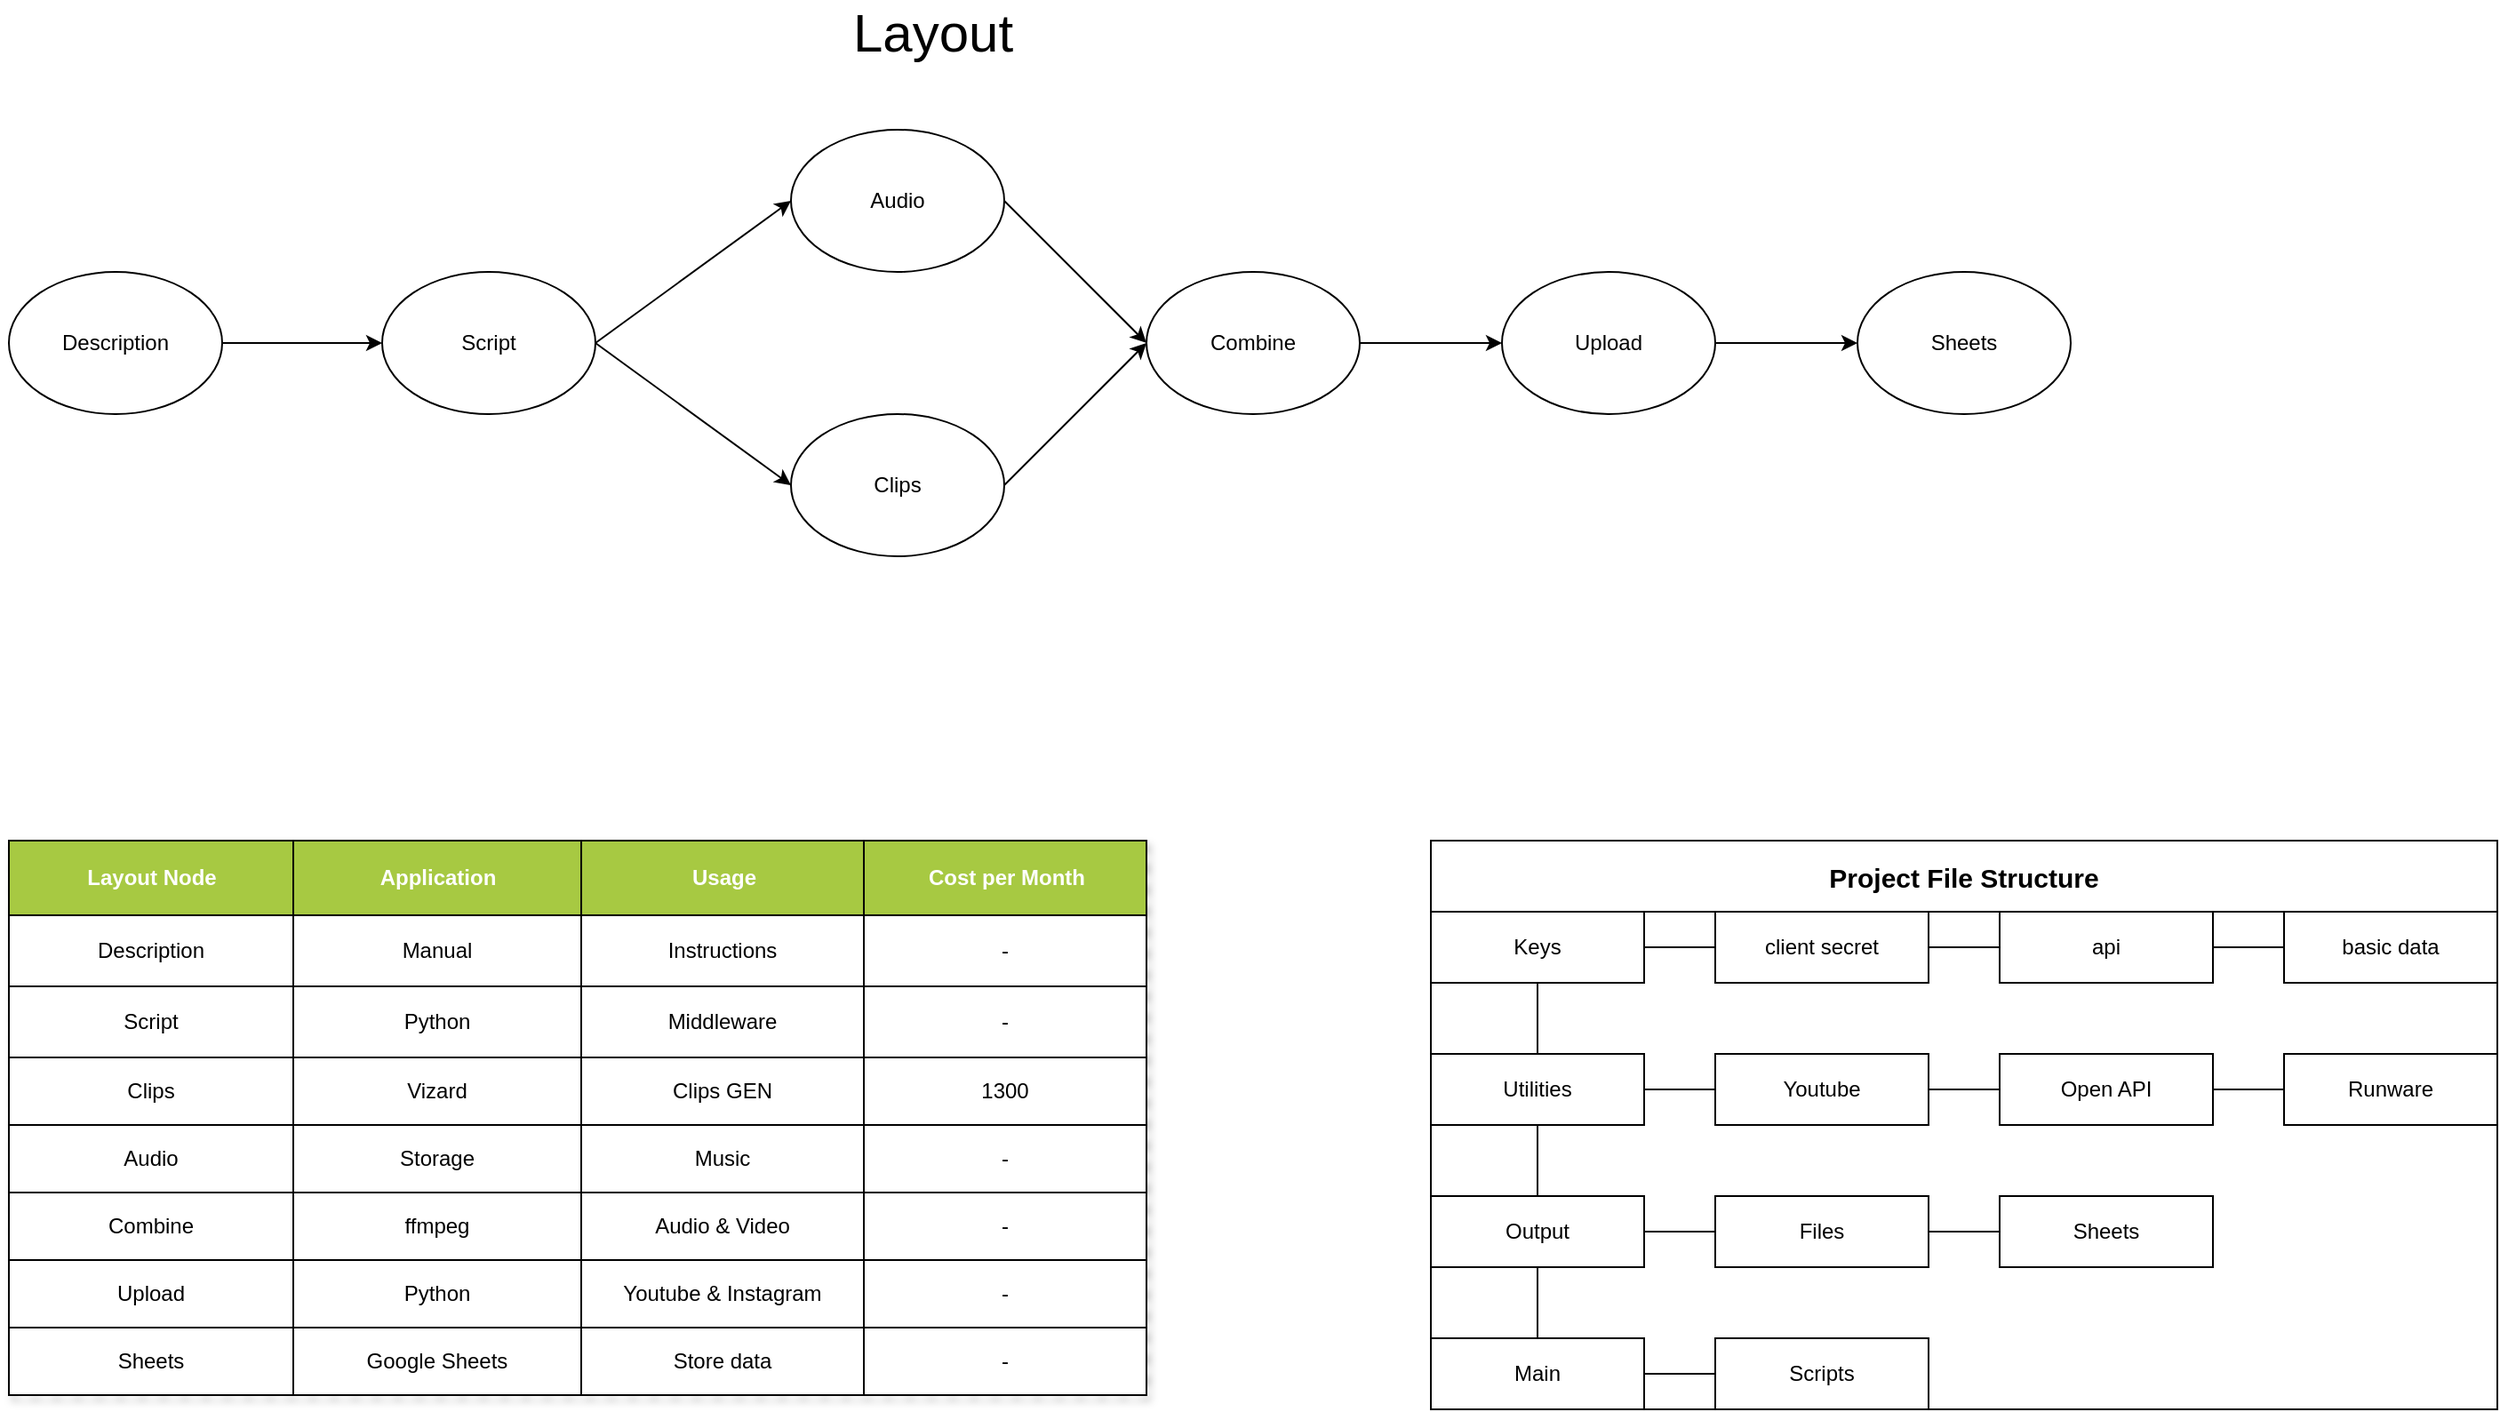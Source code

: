 <mxfile>
    <diagram id="mcu_JlfxQy7UYC2lfnmU" name="Page-1">
        <mxGraphModel dx="2381" dy="1010" grid="1" gridSize="10" guides="1" tooltips="1" connect="1" arrows="1" fold="1" page="1" pageScale="1" pageWidth="850" pageHeight="1100" math="0" shadow="0">
            <root>
                <mxCell id="0"/>
                <mxCell id="1" parent="0"/>
                <mxCell id="64" value="Project File Structure" style="swimlane;startSize=40;horizontal=1;containerType=tree;fontSize=15;movable=1;resizable=1;rotatable=1;deletable=1;editable=1;locked=0;connectable=1;" parent="1" vertex="1">
                    <mxGeometry y="640" width="600" height="320" as="geometry">
                        <mxRectangle x="200" y="40" width="150" height="40" as="alternateBounds"/>
                    </mxGeometry>
                </mxCell>
                <mxCell id="66" value="Keys" style="whiteSpace=wrap;html=1;treeFolding=1;treeMoving=1;newEdgeStyle={&quot;edgeStyle&quot;:&quot;elbowEdgeStyle&quot;,&quot;startArrow&quot;:&quot;none&quot;,&quot;endArrow&quot;:&quot;none&quot;};movable=1;resizable=1;rotatable=1;deletable=1;editable=1;locked=0;connectable=1;" parent="64" vertex="1">
                    <mxGeometry y="40" width="120" height="40" as="geometry"/>
                </mxCell>
                <mxCell id="75" value="" style="edgeStyle=elbowEdgeStyle;html=1;elbow=vertical;startArrow=none;endArrow=none;movable=1;resizable=1;rotatable=1;deletable=1;editable=1;locked=0;connectable=1;" parent="64" edge="1">
                    <mxGeometry relative="1" as="geometry">
                        <mxPoint x="60" y="80" as="sourcePoint"/>
                        <mxPoint x="60" y="120" as="targetPoint"/>
                    </mxGeometry>
                </mxCell>
                <mxCell id="76" value="Utilities" style="whiteSpace=wrap;html=1;treeFolding=1;treeMoving=1;newEdgeStyle={&quot;edgeStyle&quot;:&quot;elbowEdgeStyle&quot;,&quot;startArrow&quot;:&quot;none&quot;,&quot;endArrow&quot;:&quot;none&quot;};movable=1;resizable=1;rotatable=1;deletable=1;editable=1;locked=0;connectable=1;" parent="64" vertex="1">
                    <mxGeometry y="120" width="120" height="40" as="geometry"/>
                </mxCell>
                <mxCell id="77" value="" style="edgeStyle=elbowEdgeStyle;html=1;elbow=vertical;startArrow=none;endArrow=none;movable=1;resizable=1;rotatable=1;deletable=1;editable=1;locked=0;connectable=1;" parent="64" edge="1">
                    <mxGeometry relative="1" as="geometry">
                        <mxPoint x="60" y="160" as="sourcePoint"/>
                        <mxPoint x="60" y="200" as="targetPoint"/>
                    </mxGeometry>
                </mxCell>
                <mxCell id="78" value="Output" style="whiteSpace=wrap;html=1;treeFolding=1;treeMoving=1;newEdgeStyle={&quot;edgeStyle&quot;:&quot;elbowEdgeStyle&quot;,&quot;startArrow&quot;:&quot;none&quot;,&quot;endArrow&quot;:&quot;none&quot;};movable=1;resizable=1;rotatable=1;deletable=1;editable=1;locked=0;connectable=1;" parent="64" vertex="1">
                    <mxGeometry y="200" width="120" height="40" as="geometry"/>
                </mxCell>
                <mxCell id="79" value="" style="edgeStyle=elbowEdgeStyle;html=1;elbow=vertical;startArrow=none;endArrow=none;movable=1;resizable=1;rotatable=1;deletable=1;editable=1;locked=0;connectable=1;" parent="64" edge="1">
                    <mxGeometry relative="1" as="geometry">
                        <mxPoint x="60" y="240" as="sourcePoint"/>
                        <mxPoint x="60" y="280" as="targetPoint"/>
                    </mxGeometry>
                </mxCell>
                <mxCell id="80" value="Main" style="whiteSpace=wrap;html=1;treeFolding=1;treeMoving=1;newEdgeStyle={&quot;edgeStyle&quot;:&quot;elbowEdgeStyle&quot;,&quot;startArrow&quot;:&quot;none&quot;,&quot;endArrow&quot;:&quot;none&quot;};movable=1;resizable=1;rotatable=1;deletable=1;editable=1;locked=0;connectable=1;" parent="64" vertex="1">
                    <mxGeometry y="280" width="120" height="40" as="geometry"/>
                </mxCell>
                <mxCell id="81" value="" style="edgeStyle=elbowEdgeStyle;html=1;elbow=horizontal;startArrow=none;endArrow=none;movable=1;resizable=1;rotatable=1;deletable=1;editable=1;locked=0;connectable=1;" parent="64" edge="1">
                    <mxGeometry relative="1" as="geometry">
                        <mxPoint x="120" y="60" as="sourcePoint"/>
                        <mxPoint x="160" y="60" as="targetPoint"/>
                    </mxGeometry>
                </mxCell>
                <mxCell id="82" value="client secret" style="whiteSpace=wrap;html=1;treeFolding=1;treeMoving=1;newEdgeStyle={&quot;edgeStyle&quot;:&quot;elbowEdgeStyle&quot;,&quot;startArrow&quot;:&quot;none&quot;,&quot;endArrow&quot;:&quot;none&quot;};movable=1;resizable=1;rotatable=1;deletable=1;editable=1;locked=0;connectable=1;" parent="64" vertex="1">
                    <mxGeometry x="160" y="40" width="120" height="40" as="geometry"/>
                </mxCell>
                <mxCell id="83" value="" style="edgeStyle=elbowEdgeStyle;html=1;elbow=horizontal;startArrow=none;endArrow=none;movable=1;resizable=1;rotatable=1;deletable=1;editable=1;locked=0;connectable=1;" parent="64" edge="1">
                    <mxGeometry relative="1" as="geometry">
                        <mxPoint x="280" y="60" as="sourcePoint"/>
                        <mxPoint x="320" y="60" as="targetPoint"/>
                    </mxGeometry>
                </mxCell>
                <mxCell id="84" value="api" style="whiteSpace=wrap;html=1;treeFolding=1;treeMoving=1;newEdgeStyle={&quot;edgeStyle&quot;:&quot;elbowEdgeStyle&quot;,&quot;startArrow&quot;:&quot;none&quot;,&quot;endArrow&quot;:&quot;none&quot;};movable=1;resizable=1;rotatable=1;deletable=1;editable=1;locked=0;connectable=1;" parent="64" vertex="1">
                    <mxGeometry x="320" y="40" width="120" height="40" as="geometry"/>
                </mxCell>
                <mxCell id="85" value="" style="edgeStyle=elbowEdgeStyle;html=1;elbow=horizontal;startArrow=none;endArrow=none;movable=1;resizable=1;rotatable=1;deletable=1;editable=1;locked=0;connectable=1;" parent="64" edge="1">
                    <mxGeometry relative="1" as="geometry">
                        <mxPoint x="440" y="60" as="sourcePoint"/>
                        <mxPoint x="480" y="60" as="targetPoint"/>
                    </mxGeometry>
                </mxCell>
                <mxCell id="86" value="basic data" style="whiteSpace=wrap;html=1;treeFolding=1;treeMoving=1;newEdgeStyle={&quot;edgeStyle&quot;:&quot;elbowEdgeStyle&quot;,&quot;startArrow&quot;:&quot;none&quot;,&quot;endArrow&quot;:&quot;none&quot;};movable=1;resizable=1;rotatable=1;deletable=1;editable=1;locked=0;connectable=1;" parent="64" vertex="1">
                    <mxGeometry x="480" y="40" width="120" height="40" as="geometry"/>
                </mxCell>
                <mxCell id="90" value="" style="edgeStyle=elbowEdgeStyle;html=1;elbow=vertical;startArrow=none;endArrow=none;exitX=1;exitY=0.5;exitDx=0;exitDy=0;movable=1;resizable=1;rotatable=1;deletable=1;editable=1;locked=0;connectable=1;" parent="64" target="91" edge="1">
                    <mxGeometry relative="1" as="geometry">
                        <mxPoint x="120" y="140" as="sourcePoint"/>
                    </mxGeometry>
                </mxCell>
                <mxCell id="91" value="Youtube" style="whiteSpace=wrap;html=1;treeFolding=1;treeMoving=1;newEdgeStyle={&quot;edgeStyle&quot;:&quot;elbowEdgeStyle&quot;,&quot;startArrow&quot;:&quot;none&quot;,&quot;endArrow&quot;:&quot;none&quot;};movable=1;resizable=1;rotatable=1;deletable=1;editable=1;locked=0;connectable=1;" parent="64" vertex="1">
                    <mxGeometry x="160" y="120" width="120" height="40" as="geometry"/>
                </mxCell>
                <mxCell id="92" value="" style="edgeStyle=elbowEdgeStyle;html=1;elbow=vertical;startArrow=none;endArrow=none;exitX=1;exitY=0.5;exitDx=0;exitDy=0;movable=1;resizable=1;rotatable=1;deletable=1;editable=1;locked=0;connectable=1;" parent="64" source="91" target="93" edge="1">
                    <mxGeometry relative="1" as="geometry">
                        <mxPoint x="360" y="340" as="sourcePoint"/>
                    </mxGeometry>
                </mxCell>
                <mxCell id="93" value="Open API" style="whiteSpace=wrap;html=1;treeFolding=1;treeMoving=1;newEdgeStyle={&quot;edgeStyle&quot;:&quot;elbowEdgeStyle&quot;,&quot;startArrow&quot;:&quot;none&quot;,&quot;endArrow&quot;:&quot;none&quot;};movable=1;resizable=1;rotatable=1;deletable=1;editable=1;locked=0;connectable=1;" parent="64" vertex="1">
                    <mxGeometry x="320" y="120" width="120" height="40" as="geometry"/>
                </mxCell>
                <mxCell id="94" value="" style="edgeStyle=elbowEdgeStyle;html=1;elbow=vertical;startArrow=none;endArrow=none;exitX=1;exitY=0.5;exitDx=0;exitDy=0;movable=1;resizable=1;rotatable=1;deletable=1;editable=1;locked=0;connectable=1;" parent="64" source="93" edge="1">
                    <mxGeometry relative="1" as="geometry">
                        <mxPoint x="520" y="340" as="sourcePoint"/>
                        <mxPoint x="480" y="139.857" as="targetPoint"/>
                    </mxGeometry>
                </mxCell>
                <mxCell id="95" value="Runware" style="whiteSpace=wrap;html=1;treeFolding=1;treeMoving=1;newEdgeStyle={&quot;edgeStyle&quot;:&quot;elbowEdgeStyle&quot;,&quot;startArrow&quot;:&quot;none&quot;,&quot;endArrow&quot;:&quot;none&quot;};movable=1;resizable=1;rotatable=1;deletable=1;editable=1;locked=0;connectable=1;" parent="64" vertex="1">
                    <mxGeometry x="480" y="120" width="120" height="40" as="geometry"/>
                </mxCell>
                <mxCell id="96" value="" style="edgeStyle=elbowEdgeStyle;html=1;elbow=vertical;startArrow=none;endArrow=none;exitX=1;exitY=0.5;exitDx=0;exitDy=0;movable=1;resizable=1;rotatable=1;deletable=1;editable=1;locked=0;connectable=1;" parent="64" target="97" edge="1">
                    <mxGeometry relative="1" as="geometry">
                        <mxPoint x="120" y="220" as="sourcePoint"/>
                    </mxGeometry>
                </mxCell>
                <mxCell id="97" value="Files" style="whiteSpace=wrap;html=1;treeFolding=1;treeMoving=1;newEdgeStyle={&quot;edgeStyle&quot;:&quot;elbowEdgeStyle&quot;,&quot;startArrow&quot;:&quot;none&quot;,&quot;endArrow&quot;:&quot;none&quot;};movable=1;resizable=1;rotatable=1;deletable=1;editable=1;locked=0;connectable=1;" parent="64" vertex="1">
                    <mxGeometry x="160" y="200" width="120" height="40" as="geometry"/>
                </mxCell>
                <mxCell id="98" value="" style="edgeStyle=elbowEdgeStyle;html=1;elbow=vertical;startArrow=none;endArrow=none;exitX=1;exitY=0.5;exitDx=0;exitDy=0;movable=1;resizable=1;rotatable=1;deletable=1;editable=1;locked=0;connectable=1;" parent="64" source="97" target="99" edge="1">
                    <mxGeometry relative="1" as="geometry">
                        <mxPoint x="360" y="420" as="sourcePoint"/>
                    </mxGeometry>
                </mxCell>
                <mxCell id="99" value="Sheets" style="whiteSpace=wrap;html=1;treeFolding=1;treeMoving=1;newEdgeStyle={&quot;edgeStyle&quot;:&quot;elbowEdgeStyle&quot;,&quot;startArrow&quot;:&quot;none&quot;,&quot;endArrow&quot;:&quot;none&quot;};movable=1;resizable=1;rotatable=1;deletable=1;editable=1;locked=0;connectable=1;" parent="64" vertex="1">
                    <mxGeometry x="320" y="200" width="120" height="40" as="geometry"/>
                </mxCell>
                <mxCell id="102" value="" style="edgeStyle=elbowEdgeStyle;html=1;elbow=vertical;startArrow=none;endArrow=none;exitX=1;exitY=0.5;exitDx=0;exitDy=0;movable=1;resizable=1;rotatable=1;deletable=1;editable=1;locked=0;connectable=1;" parent="64" target="103" edge="1">
                    <mxGeometry relative="1" as="geometry">
                        <mxPoint x="120" y="300" as="sourcePoint"/>
                    </mxGeometry>
                </mxCell>
                <mxCell id="103" value="Scripts" style="whiteSpace=wrap;html=1;treeFolding=1;treeMoving=1;newEdgeStyle={&quot;edgeStyle&quot;:&quot;elbowEdgeStyle&quot;,&quot;startArrow&quot;:&quot;none&quot;,&quot;endArrow&quot;:&quot;none&quot;};movable=1;resizable=1;rotatable=1;deletable=1;editable=1;locked=0;connectable=1;" parent="64" vertex="1">
                    <mxGeometry x="160" y="280" width="120" height="40" as="geometry"/>
                </mxCell>
                <mxCell id="144" value="Assets" style="childLayout=tableLayout;recursiveResize=0;shadow=1;fillStyle=dots;" parent="1" vertex="1">
                    <mxGeometry x="-800" y="640" width="640" height="312" as="geometry"/>
                </mxCell>
                <mxCell id="145" style="shape=tableRow;horizontal=0;startSize=0;swimlaneHead=0;swimlaneBody=0;top=0;left=0;bottom=0;right=0;dropTarget=0;collapsible=0;recursiveResize=0;expand=0;fontStyle=0;strokeColor=inherit;fillColor=#ffffff;" parent="144" vertex="1">
                    <mxGeometry width="640" height="42" as="geometry"/>
                </mxCell>
                <mxCell id="146" value="Layout Node" style="connectable=0;recursiveResize=0;strokeColor=inherit;fillColor=#A7C942;align=center;fontStyle=1;fontColor=#FFFFFF;html=1;" parent="145" vertex="1">
                    <mxGeometry width="160" height="42" as="geometry">
                        <mxRectangle width="160" height="42" as="alternateBounds"/>
                    </mxGeometry>
                </mxCell>
                <mxCell id="147" value="Application" style="connectable=0;recursiveResize=0;strokeColor=inherit;fillColor=#A7C942;align=center;fontStyle=1;fontColor=#FFFFFF;html=1;" parent="145" vertex="1">
                    <mxGeometry x="160" width="162" height="42" as="geometry">
                        <mxRectangle width="162" height="42" as="alternateBounds"/>
                    </mxGeometry>
                </mxCell>
                <mxCell id="148" value="Usage" style="connectable=0;recursiveResize=0;strokeColor=inherit;fillColor=#A7C942;align=center;fontStyle=1;fontColor=#FFFFFF;html=1;" parent="145" vertex="1">
                    <mxGeometry x="322" width="159" height="42" as="geometry">
                        <mxRectangle width="159" height="42" as="alternateBounds"/>
                    </mxGeometry>
                </mxCell>
                <mxCell id="229" value="Cost per Month" style="connectable=0;recursiveResize=0;strokeColor=inherit;fillColor=#A7C942;align=center;fontStyle=1;fontColor=#FFFFFF;html=1;" parent="145" vertex="1">
                    <mxGeometry x="481" width="159" height="42" as="geometry">
                        <mxRectangle width="159" height="42" as="alternateBounds"/>
                    </mxGeometry>
                </mxCell>
                <mxCell id="149" value="" style="shape=tableRow;horizontal=0;startSize=0;swimlaneHead=0;swimlaneBody=0;top=0;left=0;bottom=0;right=0;dropTarget=0;collapsible=0;recursiveResize=0;expand=0;fontStyle=0;strokeColor=inherit;fillColor=#ffffff;" parent="144" vertex="1">
                    <mxGeometry y="42" width="640" height="40" as="geometry"/>
                </mxCell>
                <mxCell id="150" value="Description" style="connectable=0;recursiveResize=0;strokeColor=inherit;fillColor=inherit;align=center;whiteSpace=wrap;html=1;" parent="149" vertex="1">
                    <mxGeometry width="160" height="40" as="geometry">
                        <mxRectangle width="160" height="40" as="alternateBounds"/>
                    </mxGeometry>
                </mxCell>
                <mxCell id="151" value="Manual" style="connectable=0;recursiveResize=0;strokeColor=inherit;fillColor=inherit;align=center;whiteSpace=wrap;html=1;" parent="149" vertex="1">
                    <mxGeometry x="160" width="162" height="40" as="geometry">
                        <mxRectangle width="162" height="40" as="alternateBounds"/>
                    </mxGeometry>
                </mxCell>
                <mxCell id="152" value="Instructions" style="connectable=0;recursiveResize=0;strokeColor=inherit;fillColor=inherit;align=center;whiteSpace=wrap;html=1;" parent="149" vertex="1">
                    <mxGeometry x="322" width="159" height="40" as="geometry">
                        <mxRectangle width="159" height="40" as="alternateBounds"/>
                    </mxGeometry>
                </mxCell>
                <mxCell id="230" value="-" style="connectable=0;recursiveResize=0;strokeColor=inherit;fillColor=inherit;align=center;whiteSpace=wrap;html=1;" parent="149" vertex="1">
                    <mxGeometry x="481" width="159" height="40" as="geometry">
                        <mxRectangle width="159" height="40" as="alternateBounds"/>
                    </mxGeometry>
                </mxCell>
                <mxCell id="166" value="" style="shape=tableRow;horizontal=0;startSize=0;swimlaneHead=0;swimlaneBody=0;top=0;left=0;bottom=0;right=0;dropTarget=0;collapsible=0;recursiveResize=0;expand=0;fontStyle=0;strokeColor=inherit;fillColor=#ffffff;" parent="144" vertex="1">
                    <mxGeometry y="82" width="640" height="40" as="geometry"/>
                </mxCell>
                <mxCell id="167" value="Script" style="connectable=0;recursiveResize=0;strokeColor=inherit;fillColor=inherit;align=center;whiteSpace=wrap;html=1;" parent="166" vertex="1">
                    <mxGeometry width="160" height="40" as="geometry">
                        <mxRectangle width="160" height="40" as="alternateBounds"/>
                    </mxGeometry>
                </mxCell>
                <mxCell id="168" value="Python" style="connectable=0;recursiveResize=0;strokeColor=inherit;fillColor=inherit;align=center;whiteSpace=wrap;html=1;" parent="166" vertex="1">
                    <mxGeometry x="160" width="162" height="40" as="geometry">
                        <mxRectangle width="162" height="40" as="alternateBounds"/>
                    </mxGeometry>
                </mxCell>
                <mxCell id="169" value="Middleware" style="connectable=0;recursiveResize=0;strokeColor=inherit;fillColor=inherit;align=center;whiteSpace=wrap;html=1;" parent="166" vertex="1">
                    <mxGeometry x="322" width="159" height="40" as="geometry">
                        <mxRectangle width="159" height="40" as="alternateBounds"/>
                    </mxGeometry>
                </mxCell>
                <mxCell id="231" value="-" style="connectable=0;recursiveResize=0;strokeColor=inherit;fillColor=inherit;align=center;whiteSpace=wrap;html=1;" parent="166" vertex="1">
                    <mxGeometry x="481" width="159" height="40" as="geometry">
                        <mxRectangle width="159" height="40" as="alternateBounds"/>
                    </mxGeometry>
                </mxCell>
                <mxCell id="153" value="" style="shape=tableRow;horizontal=0;startSize=0;swimlaneHead=0;swimlaneBody=0;top=0;left=0;bottom=0;right=0;dropTarget=0;collapsible=0;recursiveResize=0;expand=0;fontStyle=1;strokeColor=inherit;fillColor=#EAF2D3;" parent="144" vertex="1">
                    <mxGeometry y="122" width="640" height="38" as="geometry"/>
                </mxCell>
                <mxCell id="154" value="Clips" style="connectable=0;recursiveResize=0;whiteSpace=wrap;html=1;" parent="153" vertex="1">
                    <mxGeometry width="160" height="38" as="geometry">
                        <mxRectangle width="160" height="38" as="alternateBounds"/>
                    </mxGeometry>
                </mxCell>
                <mxCell id="155" value="Vizard" style="connectable=0;recursiveResize=0;whiteSpace=wrap;html=1;" parent="153" vertex="1">
                    <mxGeometry x="160" width="162" height="38" as="geometry">
                        <mxRectangle width="162" height="38" as="alternateBounds"/>
                    </mxGeometry>
                </mxCell>
                <mxCell id="156" value="Clips GEN" style="connectable=0;recursiveResize=0;whiteSpace=wrap;html=1;" parent="153" vertex="1">
                    <mxGeometry x="322" width="159" height="38" as="geometry">
                        <mxRectangle width="159" height="38" as="alternateBounds"/>
                    </mxGeometry>
                </mxCell>
                <mxCell id="232" value="1300" style="connectable=0;recursiveResize=0;whiteSpace=wrap;html=1;" parent="153" vertex="1">
                    <mxGeometry x="481" width="159" height="38" as="geometry">
                        <mxRectangle width="159" height="38" as="alternateBounds"/>
                    </mxGeometry>
                </mxCell>
                <mxCell id="161" value="" style="shape=tableRow;horizontal=0;startSize=0;swimlaneHead=0;swimlaneBody=0;top=0;left=0;bottom=0;right=0;dropTarget=0;collapsible=0;recursiveResize=0;expand=0;fontStyle=1;strokeColor=inherit;fillColor=#EAF2D3;" parent="144" vertex="1">
                    <mxGeometry y="160" width="640" height="38" as="geometry"/>
                </mxCell>
                <mxCell id="162" value="Audio" style="connectable=0;recursiveResize=0;whiteSpace=wrap;html=1;" parent="161" vertex="1">
                    <mxGeometry width="160" height="38" as="geometry">
                        <mxRectangle width="160" height="38" as="alternateBounds"/>
                    </mxGeometry>
                </mxCell>
                <mxCell id="163" value="Storage" style="connectable=0;recursiveResize=0;whiteSpace=wrap;html=1;" parent="161" vertex="1">
                    <mxGeometry x="160" width="162" height="38" as="geometry">
                        <mxRectangle width="162" height="38" as="alternateBounds"/>
                    </mxGeometry>
                </mxCell>
                <mxCell id="164" value="Music" style="connectable=0;recursiveResize=0;whiteSpace=wrap;html=1;" parent="161" vertex="1">
                    <mxGeometry x="322" width="159" height="38" as="geometry">
                        <mxRectangle width="159" height="38" as="alternateBounds"/>
                    </mxGeometry>
                </mxCell>
                <mxCell id="234" value="-" style="connectable=0;recursiveResize=0;whiteSpace=wrap;html=1;" parent="161" vertex="1">
                    <mxGeometry x="481" width="159" height="38" as="geometry">
                        <mxRectangle width="159" height="38" as="alternateBounds"/>
                    </mxGeometry>
                </mxCell>
                <mxCell id="195" value="" style="shape=tableRow;horizontal=0;startSize=0;swimlaneHead=0;swimlaneBody=0;top=0;left=0;bottom=0;right=0;dropTarget=0;collapsible=0;recursiveResize=0;expand=0;fontStyle=1;strokeColor=inherit;fillColor=#EAF2D3;" parent="144" vertex="1">
                    <mxGeometry y="198" width="640" height="38" as="geometry"/>
                </mxCell>
                <mxCell id="196" value="Combine" style="connectable=0;recursiveResize=0;whiteSpace=wrap;html=1;" parent="195" vertex="1">
                    <mxGeometry width="160" height="38" as="geometry">
                        <mxRectangle width="160" height="38" as="alternateBounds"/>
                    </mxGeometry>
                </mxCell>
                <mxCell id="197" value="ffmpeg" style="connectable=0;recursiveResize=0;whiteSpace=wrap;html=1;" parent="195" vertex="1">
                    <mxGeometry x="160" width="162" height="38" as="geometry">
                        <mxRectangle width="162" height="38" as="alternateBounds"/>
                    </mxGeometry>
                </mxCell>
                <mxCell id="198" value="Audio &amp;amp; Video" style="connectable=0;recursiveResize=0;whiteSpace=wrap;html=1;" parent="195" vertex="1">
                    <mxGeometry x="322" width="159" height="38" as="geometry">
                        <mxRectangle width="159" height="38" as="alternateBounds"/>
                    </mxGeometry>
                </mxCell>
                <mxCell id="235" value="-" style="connectable=0;recursiveResize=0;whiteSpace=wrap;html=1;" parent="195" vertex="1">
                    <mxGeometry x="481" width="159" height="38" as="geometry">
                        <mxRectangle width="159" height="38" as="alternateBounds"/>
                    </mxGeometry>
                </mxCell>
                <mxCell id="207" value="" style="shape=tableRow;horizontal=0;startSize=0;swimlaneHead=0;swimlaneBody=0;top=0;left=0;bottom=0;right=0;dropTarget=0;collapsible=0;recursiveResize=0;expand=0;fontStyle=1;strokeColor=inherit;fillColor=#EAF2D3;" parent="144" vertex="1">
                    <mxGeometry y="236" width="640" height="38" as="geometry"/>
                </mxCell>
                <mxCell id="208" value="Upload" style="connectable=0;recursiveResize=0;whiteSpace=wrap;html=1;" parent="207" vertex="1">
                    <mxGeometry width="160" height="38" as="geometry">
                        <mxRectangle width="160" height="38" as="alternateBounds"/>
                    </mxGeometry>
                </mxCell>
                <mxCell id="209" value="Python" style="connectable=0;recursiveResize=0;whiteSpace=wrap;html=1;" parent="207" vertex="1">
                    <mxGeometry x="160" width="162" height="38" as="geometry">
                        <mxRectangle width="162" height="38" as="alternateBounds"/>
                    </mxGeometry>
                </mxCell>
                <mxCell id="210" value="Youtube &amp;amp; Instagram" style="connectable=0;recursiveResize=0;whiteSpace=wrap;html=1;" parent="207" vertex="1">
                    <mxGeometry x="322" width="159" height="38" as="geometry">
                        <mxRectangle width="159" height="38" as="alternateBounds"/>
                    </mxGeometry>
                </mxCell>
                <mxCell id="239" value="-" style="connectable=0;recursiveResize=0;whiteSpace=wrap;html=1;" parent="207" vertex="1">
                    <mxGeometry x="481" width="159" height="38" as="geometry">
                        <mxRectangle width="159" height="38" as="alternateBounds"/>
                    </mxGeometry>
                </mxCell>
                <mxCell id="225" value="" style="shape=tableRow;horizontal=0;startSize=0;swimlaneHead=0;swimlaneBody=0;top=0;left=0;bottom=0;right=0;dropTarget=0;collapsible=0;recursiveResize=0;expand=0;fontStyle=1;strokeColor=inherit;fillColor=#EAF2D3;" parent="144" vertex="1">
                    <mxGeometry y="274" width="640" height="38" as="geometry"/>
                </mxCell>
                <mxCell id="226" value="Sheets" style="connectable=0;recursiveResize=0;whiteSpace=wrap;html=1;" parent="225" vertex="1">
                    <mxGeometry width="160" height="38" as="geometry">
                        <mxRectangle width="160" height="38" as="alternateBounds"/>
                    </mxGeometry>
                </mxCell>
                <mxCell id="227" value="Google Sheets" style="connectable=0;recursiveResize=0;whiteSpace=wrap;html=1;" parent="225" vertex="1">
                    <mxGeometry x="160" width="162" height="38" as="geometry">
                        <mxRectangle width="162" height="38" as="alternateBounds"/>
                    </mxGeometry>
                </mxCell>
                <mxCell id="228" value="Store data" style="connectable=0;recursiveResize=0;whiteSpace=wrap;html=1;" parent="225" vertex="1">
                    <mxGeometry x="322" width="159" height="38" as="geometry">
                        <mxRectangle width="159" height="38" as="alternateBounds"/>
                    </mxGeometry>
                </mxCell>
                <mxCell id="240" value="-" style="connectable=0;recursiveResize=0;whiteSpace=wrap;html=1;" parent="225" vertex="1">
                    <mxGeometry x="481" width="159" height="38" as="geometry">
                        <mxRectangle width="159" height="38" as="alternateBounds"/>
                    </mxGeometry>
                </mxCell>
                <mxCell id="241" style="edgeStyle=none;html=1;exitX=1;exitY=0.5;exitDx=0;exitDy=0;entryX=0;entryY=0.5;entryDx=0;entryDy=0;movable=1;resizable=1;rotatable=1;deletable=1;editable=1;locked=0;connectable=1;" edge="1" parent="1" source="244" target="249">
                    <mxGeometry relative="1" as="geometry"/>
                </mxCell>
                <mxCell id="242" style="edgeStyle=none;html=1;exitX=1;exitY=0.5;exitDx=0;exitDy=0;entryX=0;entryY=0.5;entryDx=0;entryDy=0;movable=1;resizable=1;rotatable=1;deletable=1;editable=1;locked=0;connectable=1;" edge="1" parent="1" source="244" target="247">
                    <mxGeometry relative="1" as="geometry"/>
                </mxCell>
                <mxCell id="244" value="Script" style="ellipse;whiteSpace=wrap;html=1;movable=1;resizable=1;rotatable=1;deletable=1;editable=1;locked=0;connectable=1;" vertex="1" parent="1">
                    <mxGeometry x="-590" y="320" width="120" height="80" as="geometry"/>
                </mxCell>
                <mxCell id="262" style="edgeStyle=none;html=1;exitX=1;exitY=0.5;exitDx=0;exitDy=0;entryX=0;entryY=0.5;entryDx=0;entryDy=0;" edge="1" parent="1" source="247" target="251">
                    <mxGeometry relative="1" as="geometry"/>
                </mxCell>
                <mxCell id="247" value="Clips" style="ellipse;whiteSpace=wrap;html=1;movable=1;resizable=1;rotatable=1;deletable=1;editable=1;locked=0;connectable=1;" vertex="1" parent="1">
                    <mxGeometry x="-360" y="400" width="120" height="80" as="geometry"/>
                </mxCell>
                <mxCell id="248" style="edgeStyle=none;html=1;exitX=1;exitY=0.5;exitDx=0;exitDy=0;entryX=0;entryY=0.5;entryDx=0;entryDy=0;movable=1;resizable=1;rotatable=1;deletable=1;editable=1;locked=0;connectable=1;" edge="1" parent="1" source="249" target="251">
                    <mxGeometry relative="1" as="geometry"/>
                </mxCell>
                <mxCell id="249" value="Audio" style="ellipse;whiteSpace=wrap;html=1;movable=1;resizable=1;rotatable=1;deletable=1;editable=1;locked=0;connectable=1;" vertex="1" parent="1">
                    <mxGeometry x="-360" y="240" width="120" height="80" as="geometry"/>
                </mxCell>
                <mxCell id="250" style="edgeStyle=none;html=1;exitX=1;exitY=0.5;exitDx=0;exitDy=0;entryX=0;entryY=0.5;entryDx=0;entryDy=0;" edge="1" parent="1" source="251" target="255">
                    <mxGeometry relative="1" as="geometry"/>
                </mxCell>
                <mxCell id="251" value="Combine" style="ellipse;whiteSpace=wrap;html=1;movable=1;resizable=1;rotatable=1;deletable=1;editable=1;locked=0;connectable=1;" vertex="1" parent="1">
                    <mxGeometry x="-160" y="320" width="120" height="80" as="geometry"/>
                </mxCell>
                <mxCell id="254" style="edgeStyle=none;html=1;exitX=1;exitY=0.5;exitDx=0;exitDy=0;entryX=0;entryY=0.5;entryDx=0;entryDy=0;movable=1;resizable=1;rotatable=1;deletable=1;editable=1;locked=0;connectable=1;" edge="1" parent="1" source="255" target="259">
                    <mxGeometry relative="1" as="geometry"/>
                </mxCell>
                <mxCell id="255" value="Upload" style="ellipse;whiteSpace=wrap;html=1;movable=1;resizable=1;rotatable=1;deletable=1;editable=1;locked=0;connectable=1;" vertex="1" parent="1">
                    <mxGeometry x="40" y="320" width="120" height="80" as="geometry"/>
                </mxCell>
                <mxCell id="258" value="&lt;font style=&quot;font-size: 30px;&quot;&gt;Layout&lt;/font&gt;" style="text;html=1;align=center;verticalAlign=middle;whiteSpace=wrap;rounded=0;movable=1;resizable=1;rotatable=1;deletable=1;editable=1;locked=0;connectable=1;" vertex="1" parent="1">
                    <mxGeometry x="-310" y="170" width="60" height="30" as="geometry"/>
                </mxCell>
                <mxCell id="259" value="Sheets" style="ellipse;whiteSpace=wrap;html=1;movable=1;resizable=1;rotatable=1;deletable=1;editable=1;locked=0;connectable=1;" vertex="1" parent="1">
                    <mxGeometry x="240" y="320" width="120" height="80" as="geometry"/>
                </mxCell>
                <mxCell id="260" style="edgeStyle=none;html=1;exitX=1;exitY=0.5;exitDx=0;exitDy=0;entryX=0;entryY=0.5;entryDx=0;entryDy=0;" edge="1" parent="1" source="261" target="244">
                    <mxGeometry relative="1" as="geometry"/>
                </mxCell>
                <mxCell id="261" value="Description" style="ellipse;whiteSpace=wrap;html=1;" vertex="1" parent="1">
                    <mxGeometry x="-800" y="320" width="120" height="80" as="geometry"/>
                </mxCell>
            </root>
        </mxGraphModel>
    </diagram>
</mxfile>